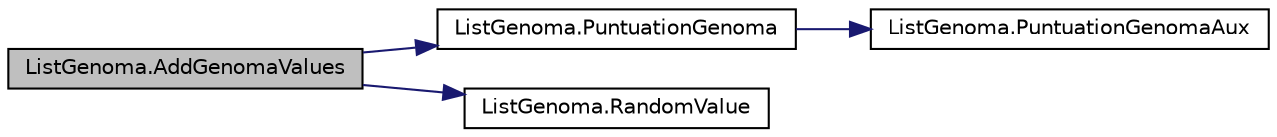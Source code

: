 digraph "ListGenoma.AddGenomaValues"
{
 // LATEX_PDF_SIZE
  edge [fontname="Helvetica",fontsize="10",labelfontname="Helvetica",labelfontsize="10"];
  node [fontname="Helvetica",fontsize="10",shape=record];
  rankdir="LR";
  Node1 [label="ListGenoma.AddGenomaValues",height=0.2,width=0.4,color="black", fillcolor="grey75", style="filled", fontcolor="black",tooltip="AddGenomaValues() se usa para agregar valores random a los genes."];
  Node1 -> Node2 [color="midnightblue",fontsize="10",style="solid",fontname="Helvetica"];
  Node2 [label="ListGenoma.PuntuationGenoma",height=0.2,width=0.4,color="black", fillcolor="white", style="filled",URL="$class_list_genoma.html#a92ec184e070ecb5cc56d168b7d7bea45",tooltip="PuntuationGenoma() Genera la puntuacion en base a la suma de los genes de los genomas."];
  Node2 -> Node3 [color="midnightblue",fontsize="10",style="solid",fontname="Helvetica"];
  Node3 [label="ListGenoma.PuntuationGenomaAux",height=0.2,width=0.4,color="black", fillcolor="white", style="filled",URL="$class_list_genoma.html#adbb7a7c46826392493b653e7eb98a3cf",tooltip="PuntuationGenomaAux() se usa para calcular que tanto se tiene cada gen."];
  Node1 -> Node4 [color="midnightblue",fontsize="10",style="solid",fontname="Helvetica"];
  Node4 [label="ListGenoma.RandomValue",height=0.2,width=0.4,color="black", fillcolor="white", style="filled",URL="$class_list_genoma.html#a950a3dcfbf78a17858e7b66a619cfb49",tooltip="Generates a random number within a range."];
}
